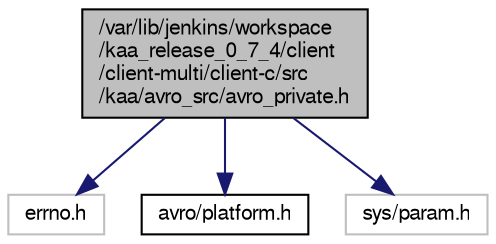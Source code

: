 digraph "/var/lib/jenkins/workspace/kaa_release_0_7_4/client/client-multi/client-c/src/kaa/avro_src/avro_private.h"
{
  bgcolor="transparent";
  edge [fontname="FreeSans",fontsize="10",labelfontname="FreeSans",labelfontsize="10"];
  node [fontname="FreeSans",fontsize="10",shape=record];
  Node1 [label="/var/lib/jenkins/workspace\l/kaa_release_0_7_4/client\l/client-multi/client-c/src\l/kaa/avro_src/avro_private.h",height=0.2,width=0.4,color="black", fillcolor="grey75", style="filled" fontcolor="black"];
  Node1 -> Node2 [color="midnightblue",fontsize="10",style="solid",fontname="FreeSans"];
  Node2 [label="errno.h",height=0.2,width=0.4,color="grey75"];
  Node1 -> Node3 [color="midnightblue",fontsize="10",style="solid",fontname="FreeSans"];
  Node3 [label="avro/platform.h",height=0.2,width=0.4,color="black",URL="$avro__src_2avro_2platform_8h.html"];
  Node1 -> Node4 [color="midnightblue",fontsize="10",style="solid",fontname="FreeSans"];
  Node4 [label="sys/param.h",height=0.2,width=0.4,color="grey75"];
}
